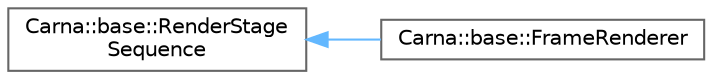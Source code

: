 digraph "Graphical Class Hierarchy"
{
 // LATEX_PDF_SIZE
  bgcolor="transparent";
  edge [fontname=Helvetica,fontsize=10,labelfontname=Helvetica,labelfontsize=10];
  node [fontname=Helvetica,fontsize=10,shape=box,height=0.2,width=0.4];
  rankdir="LR";
  Node0 [id="Node000000",label="Carna::base::RenderStage\lSequence",height=0.2,width=0.4,color="grey40", fillcolor="white", style="filled",URL="$classCarna_1_1base_1_1RenderStageSequence.html",tooltip="Represents a rendering stages sequence."];
  Node0 -> Node1 [id="edge54_Node000000_Node000001",dir="back",color="steelblue1",style="solid",tooltip=" "];
  Node1 [id="Node000001",label="Carna::base::FrameRenderer",height=0.2,width=0.4,color="grey40", fillcolor="white", style="filled",URL="$classCarna_1_1base_1_1FrameRenderer.html",tooltip="Defines logic for rendering frames from given scenes."];
}
